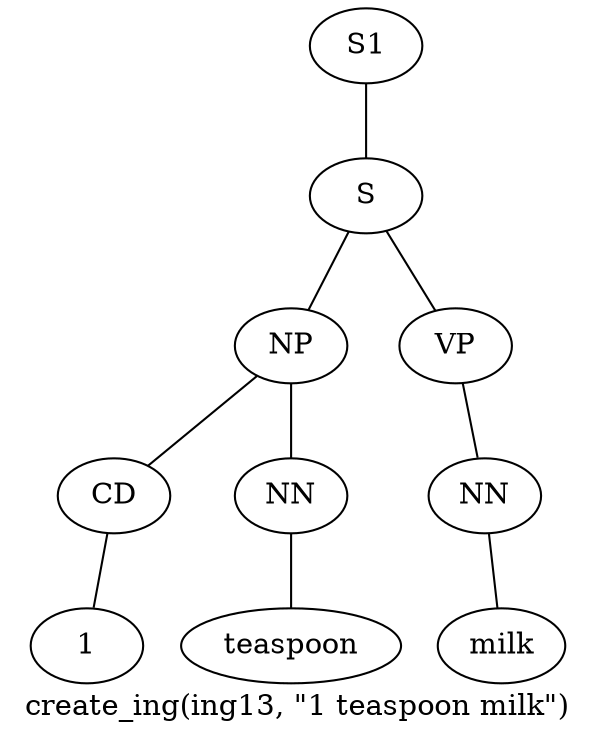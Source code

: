 graph SyntaxGraph {
	label = "create_ing(ing13, \"1 teaspoon milk\")";
	Node0 [label="S1"];
	Node1 [label="S"];
	Node2 [label="NP"];
	Node3 [label="CD"];
	Node4 [label="1"];
	Node5 [label="NN"];
	Node6 [label="teaspoon"];
	Node7 [label="VP"];
	Node8 [label="NN"];
	Node9 [label="milk"];

	Node0 -- Node1;
	Node1 -- Node2;
	Node1 -- Node7;
	Node2 -- Node3;
	Node2 -- Node5;
	Node3 -- Node4;
	Node5 -- Node6;
	Node7 -- Node8;
	Node8 -- Node9;
}